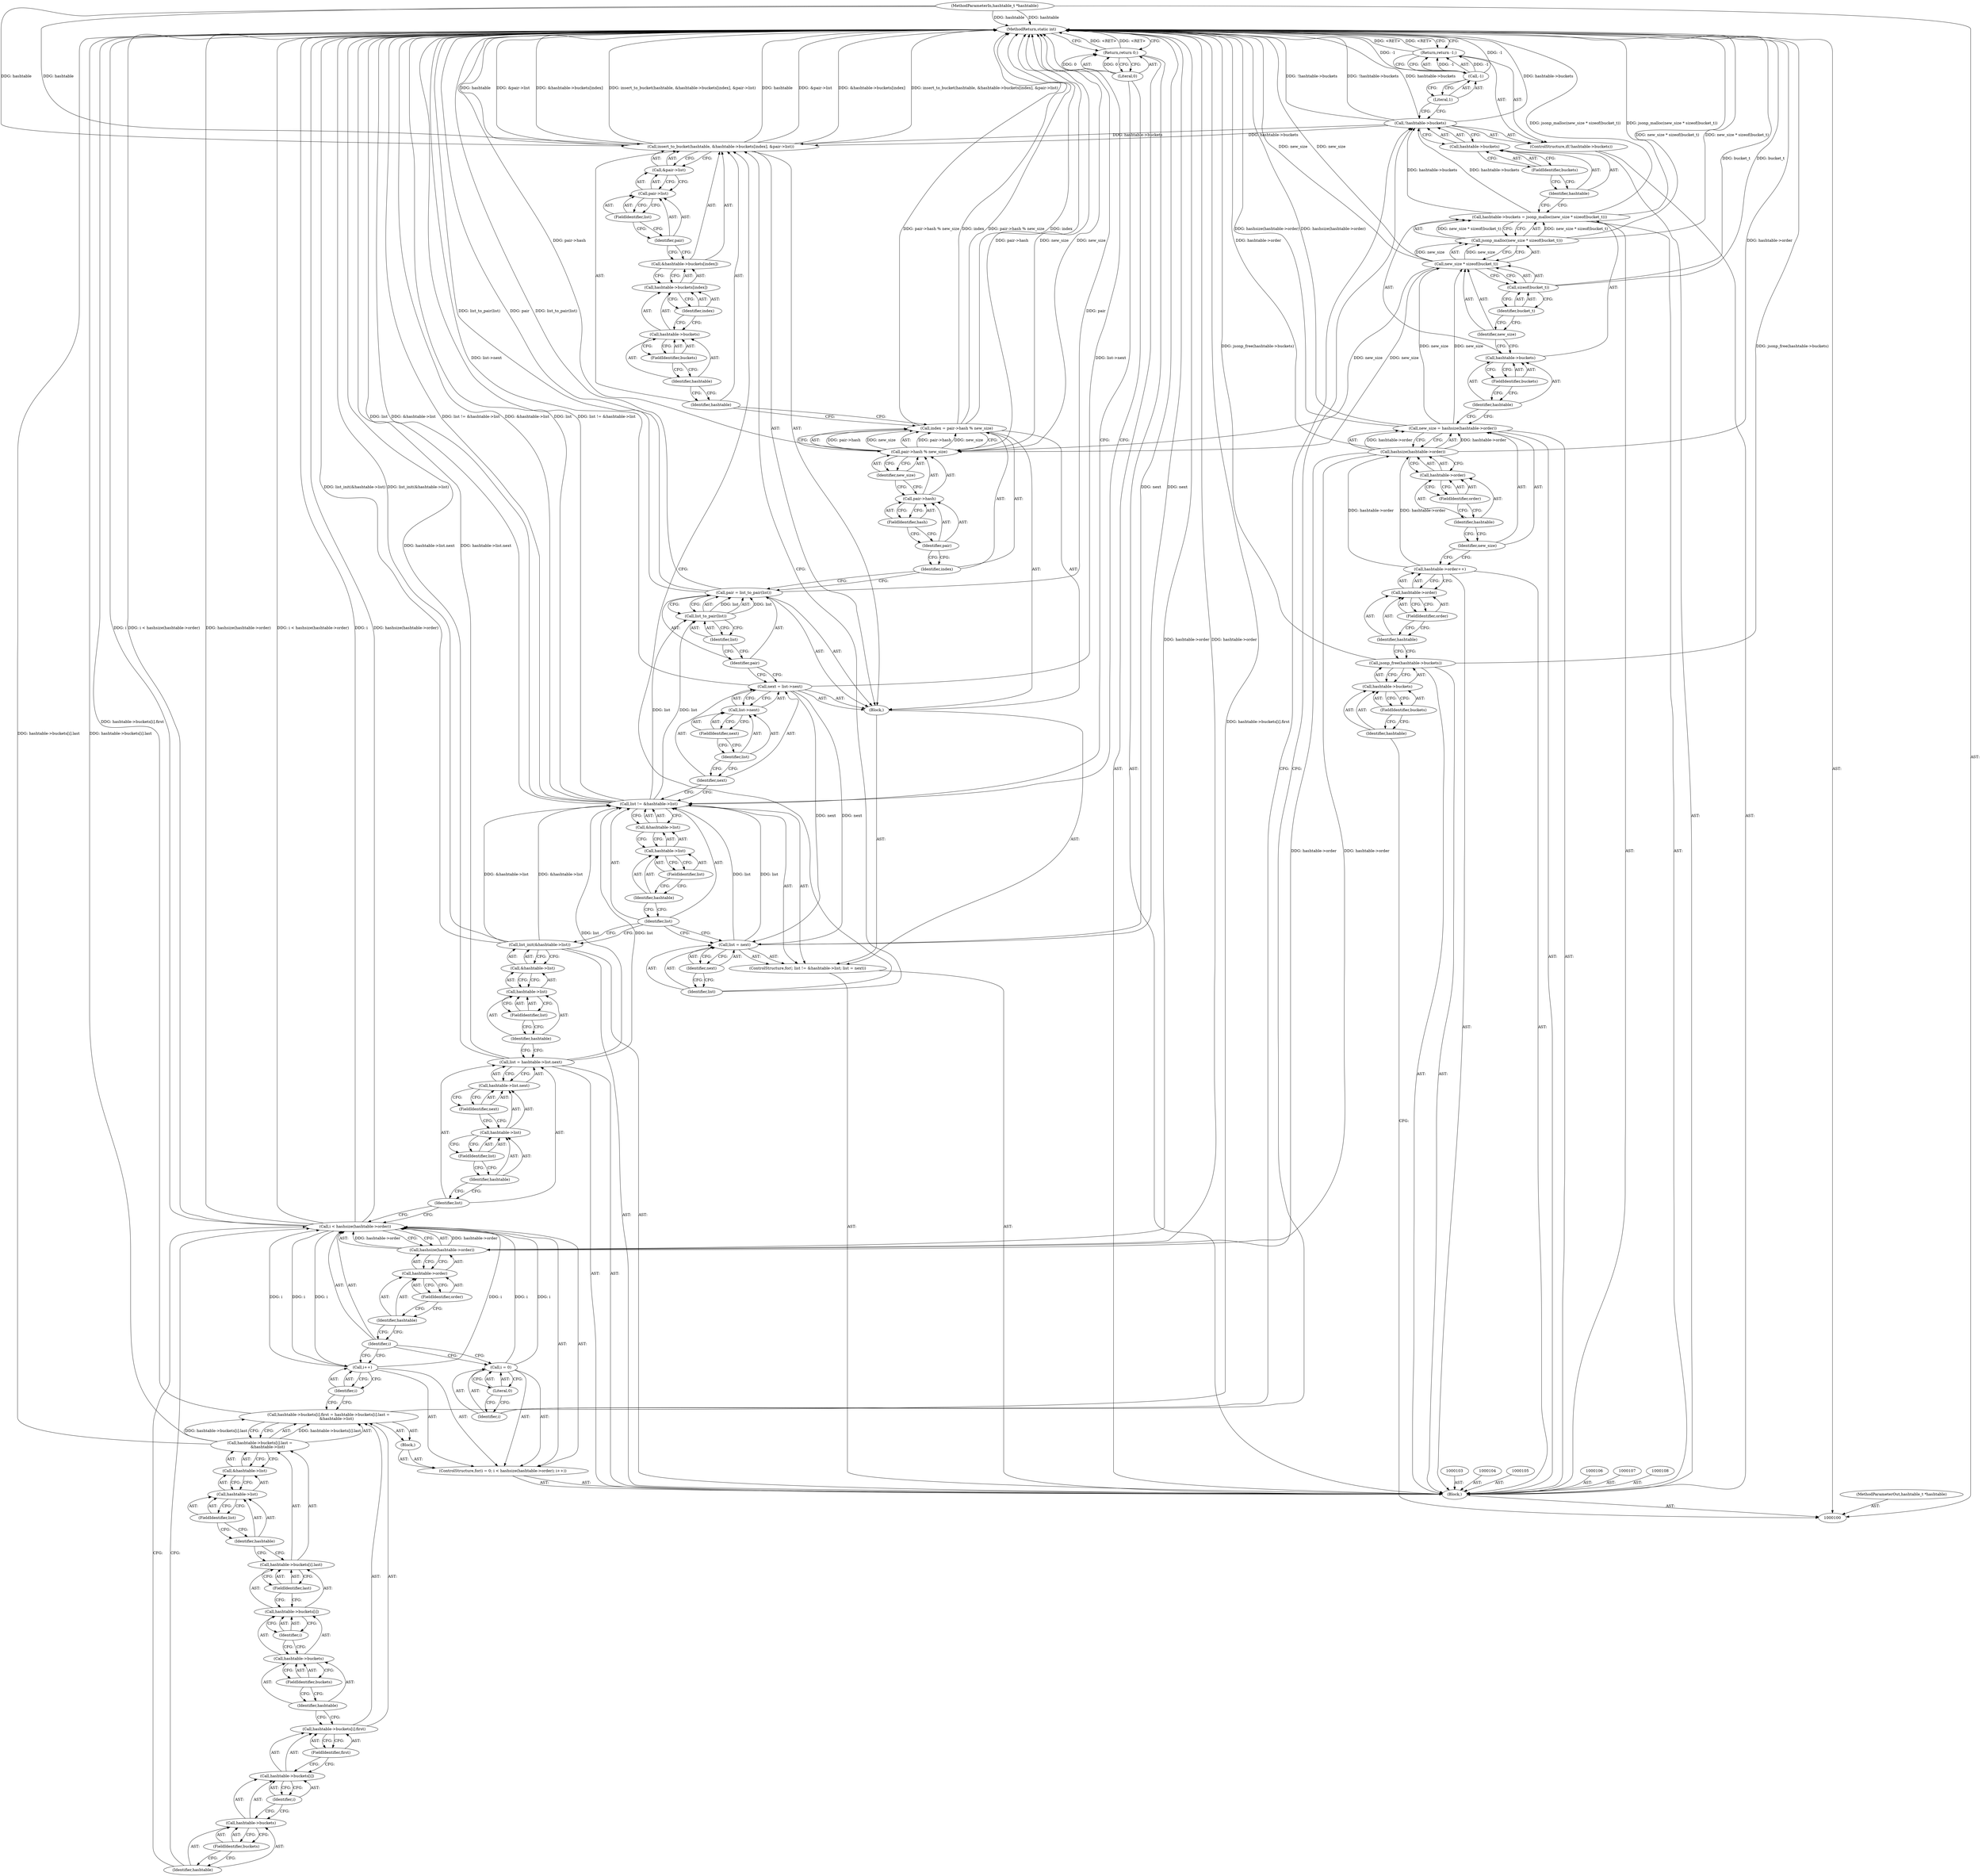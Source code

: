 digraph "0_jansson_8f80c2d83808150724d31793e6ade92749b1faa4_2" {
"1000226" [label="(MethodReturn,static int)"];
"1000101" [label="(MethodParameterIn,hashtable_t *hashtable)"];
"1000322" [label="(MethodParameterOut,hashtable_t *hashtable)"];
"1000119" [label="(Call,hashsize(hashtable->order))"];
"1000120" [label="(Call,hashtable->order)"];
"1000121" [label="(Identifier,hashtable)"];
"1000122" [label="(FieldIdentifier,order)"];
"1000117" [label="(Call,new_size = hashsize(hashtable->order))"];
"1000118" [label="(Identifier,new_size)"];
"1000126" [label="(FieldIdentifier,buckets)"];
"1000127" [label="(Call,jsonp_malloc(new_size * sizeof(bucket_t)))"];
"1000128" [label="(Call,new_size * sizeof(bucket_t))"];
"1000129" [label="(Identifier,new_size)"];
"1000123" [label="(Call,hashtable->buckets = jsonp_malloc(new_size * sizeof(bucket_t)))"];
"1000124" [label="(Call,hashtable->buckets)"];
"1000125" [label="(Identifier,hashtable)"];
"1000130" [label="(Call,sizeof(bucket_t))"];
"1000131" [label="(Identifier,bucket_t)"];
"1000136" [label="(FieldIdentifier,buckets)"];
"1000132" [label="(ControlStructure,if(!hashtable->buckets))"];
"1000133" [label="(Call,!hashtable->buckets)"];
"1000134" [label="(Call,hashtable->buckets)"];
"1000135" [label="(Identifier,hashtable)"];
"1000138" [label="(Call,-1)"];
"1000139" [label="(Literal,1)"];
"1000137" [label="(Return,return -1;)"];
"1000143" [label="(Literal,0)"];
"1000144" [label="(Call,i < hashsize(hashtable->order))"];
"1000145" [label="(Identifier,i)"];
"1000146" [label="(Call,hashsize(hashtable->order))"];
"1000147" [label="(Call,hashtable->order)"];
"1000148" [label="(Identifier,hashtable)"];
"1000149" [label="(FieldIdentifier,order)"];
"1000140" [label="(ControlStructure,for(i = 0; i < hashsize(hashtable->order); i++))"];
"1000150" [label="(Call,i++)"];
"1000151" [label="(Identifier,i)"];
"1000141" [label="(Call,i = 0)"];
"1000142" [label="(Identifier,i)"];
"1000152" [label="(Block,)"];
"1000158" [label="(FieldIdentifier,buckets)"];
"1000159" [label="(Identifier,i)"];
"1000160" [label="(FieldIdentifier,first)"];
"1000161" [label="(Call,hashtable->buckets[i].last =\n             &hashtable->list)"];
"1000162" [label="(Call,hashtable->buckets[i].last)"];
"1000163" [label="(Call,hashtable->buckets[i])"];
"1000164" [label="(Call,hashtable->buckets)"];
"1000165" [label="(Identifier,hashtable)"];
"1000166" [label="(FieldIdentifier,buckets)"];
"1000167" [label="(Identifier,i)"];
"1000168" [label="(FieldIdentifier,last)"];
"1000153" [label="(Call,hashtable->buckets[i].first = hashtable->buckets[i].last =\n             &hashtable->list)"];
"1000154" [label="(Call,hashtable->buckets[i].first)"];
"1000155" [label="(Call,hashtable->buckets[i])"];
"1000156" [label="(Call,hashtable->buckets)"];
"1000157" [label="(Identifier,hashtable)"];
"1000169" [label="(Call,&hashtable->list)"];
"1000170" [label="(Call,hashtable->list)"];
"1000171" [label="(Identifier,hashtable)"];
"1000172" [label="(FieldIdentifier,list)"];
"1000102" [label="(Block,)"];
"1000175" [label="(Call,hashtable->list.next)"];
"1000176" [label="(Call,hashtable->list)"];
"1000177" [label="(Identifier,hashtable)"];
"1000178" [label="(FieldIdentifier,list)"];
"1000179" [label="(FieldIdentifier,next)"];
"1000173" [label="(Call,list = hashtable->list.next)"];
"1000174" [label="(Identifier,list)"];
"1000181" [label="(Call,&hashtable->list)"];
"1000182" [label="(Call,hashtable->list)"];
"1000183" [label="(Identifier,hashtable)"];
"1000184" [label="(FieldIdentifier,list)"];
"1000180" [label="(Call,list_init(&hashtable->list))"];
"1000186" [label="(Call,list != &hashtable->list)"];
"1000187" [label="(Identifier,list)"];
"1000188" [label="(Call,&hashtable->list)"];
"1000189" [label="(Call,hashtable->list)"];
"1000190" [label="(Identifier,hashtable)"];
"1000191" [label="(FieldIdentifier,list)"];
"1000192" [label="(Call,list = next)"];
"1000193" [label="(Identifier,list)"];
"1000185" [label="(ControlStructure,for(; list != &hashtable->list; list = next))"];
"1000194" [label="(Identifier,next)"];
"1000195" [label="(Block,)"];
"1000198" [label="(Call,list->next)"];
"1000199" [label="(Identifier,list)"];
"1000200" [label="(FieldIdentifier,next)"];
"1000196" [label="(Call,next = list->next)"];
"1000197" [label="(Identifier,next)"];
"1000203" [label="(Call,list_to_pair(list))"];
"1000204" [label="(Identifier,list)"];
"1000201" [label="(Call,pair = list_to_pair(list))"];
"1000202" [label="(Identifier,pair)"];
"1000207" [label="(Call,pair->hash % new_size)"];
"1000208" [label="(Call,pair->hash)"];
"1000209" [label="(Identifier,pair)"];
"1000210" [label="(FieldIdentifier,hash)"];
"1000211" [label="(Identifier,new_size)"];
"1000205" [label="(Call,index = pair->hash % new_size)"];
"1000206" [label="(Identifier,index)"];
"1000213" [label="(Identifier,hashtable)"];
"1000214" [label="(Call,&hashtable->buckets[index])"];
"1000215" [label="(Call,hashtable->buckets[index])"];
"1000216" [label="(Call,hashtable->buckets)"];
"1000217" [label="(Identifier,hashtable)"];
"1000218" [label="(FieldIdentifier,buckets)"];
"1000219" [label="(Identifier,index)"];
"1000220" [label="(Call,&pair->list)"];
"1000221" [label="(Call,pair->list)"];
"1000222" [label="(Identifier,pair)"];
"1000223" [label="(FieldIdentifier,list)"];
"1000212" [label="(Call,insert_to_bucket(hashtable, &hashtable->buckets[index], &pair->list))"];
"1000225" [label="(Literal,0)"];
"1000224" [label="(Return,return 0;)"];
"1000110" [label="(Call,hashtable->buckets)"];
"1000111" [label="(Identifier,hashtable)"];
"1000112" [label="(FieldIdentifier,buckets)"];
"1000109" [label="(Call,jsonp_free(hashtable->buckets))"];
"1000116" [label="(FieldIdentifier,order)"];
"1000113" [label="(Call,hashtable->order++)"];
"1000114" [label="(Call,hashtable->order)"];
"1000115" [label="(Identifier,hashtable)"];
"1000226" -> "1000100"  [label="AST: "];
"1000226" -> "1000137"  [label="CFG: "];
"1000226" -> "1000224"  [label="CFG: "];
"1000137" -> "1000226"  [label="DDG: <RET>"];
"1000224" -> "1000226"  [label="DDG: <RET>"];
"1000186" -> "1000226"  [label="DDG: list"];
"1000186" -> "1000226"  [label="DDG: &hashtable->list"];
"1000186" -> "1000226"  [label="DDG: list != &hashtable->list"];
"1000212" -> "1000226"  [label="DDG: &hashtable->buckets[index]"];
"1000212" -> "1000226"  [label="DDG: insert_to_bucket(hashtable, &hashtable->buckets[index], &pair->list)"];
"1000212" -> "1000226"  [label="DDG: hashtable"];
"1000212" -> "1000226"  [label="DDG: &pair->list"];
"1000207" -> "1000226"  [label="DDG: pair->hash"];
"1000207" -> "1000226"  [label="DDG: new_size"];
"1000133" -> "1000226"  [label="DDG: !hashtable->buckets"];
"1000133" -> "1000226"  [label="DDG: hashtable->buckets"];
"1000192" -> "1000226"  [label="DDG: next"];
"1000205" -> "1000226"  [label="DDG: index"];
"1000205" -> "1000226"  [label="DDG: pair->hash % new_size"];
"1000128" -> "1000226"  [label="DDG: new_size"];
"1000144" -> "1000226"  [label="DDG: i < hashsize(hashtable->order)"];
"1000144" -> "1000226"  [label="DDG: i"];
"1000144" -> "1000226"  [label="DDG: hashsize(hashtable->order)"];
"1000201" -> "1000226"  [label="DDG: list_to_pair(list)"];
"1000201" -> "1000226"  [label="DDG: pair"];
"1000180" -> "1000226"  [label="DDG: list_init(&hashtable->list)"];
"1000123" -> "1000226"  [label="DDG: jsonp_malloc(new_size * sizeof(bucket_t))"];
"1000153" -> "1000226"  [label="DDG: hashtable->buckets[i].first"];
"1000101" -> "1000226"  [label="DDG: hashtable"];
"1000119" -> "1000226"  [label="DDG: hashtable->order"];
"1000127" -> "1000226"  [label="DDG: new_size * sizeof(bucket_t)"];
"1000138" -> "1000226"  [label="DDG: -1"];
"1000117" -> "1000226"  [label="DDG: hashsize(hashtable->order)"];
"1000161" -> "1000226"  [label="DDG: hashtable->buckets[i].last"];
"1000146" -> "1000226"  [label="DDG: hashtable->order"];
"1000173" -> "1000226"  [label="DDG: hashtable->list.next"];
"1000109" -> "1000226"  [label="DDG: jsonp_free(hashtable->buckets)"];
"1000196" -> "1000226"  [label="DDG: list->next"];
"1000130" -> "1000226"  [label="DDG: bucket_t"];
"1000101" -> "1000100"  [label="AST: "];
"1000101" -> "1000226"  [label="DDG: hashtable"];
"1000101" -> "1000212"  [label="DDG: hashtable"];
"1000322" -> "1000100"  [label="AST: "];
"1000119" -> "1000117"  [label="AST: "];
"1000119" -> "1000120"  [label="CFG: "];
"1000120" -> "1000119"  [label="AST: "];
"1000117" -> "1000119"  [label="CFG: "];
"1000119" -> "1000226"  [label="DDG: hashtable->order"];
"1000119" -> "1000117"  [label="DDG: hashtable->order"];
"1000113" -> "1000119"  [label="DDG: hashtable->order"];
"1000119" -> "1000146"  [label="DDG: hashtable->order"];
"1000120" -> "1000119"  [label="AST: "];
"1000120" -> "1000122"  [label="CFG: "];
"1000121" -> "1000120"  [label="AST: "];
"1000122" -> "1000120"  [label="AST: "];
"1000119" -> "1000120"  [label="CFG: "];
"1000121" -> "1000120"  [label="AST: "];
"1000121" -> "1000118"  [label="CFG: "];
"1000122" -> "1000121"  [label="CFG: "];
"1000122" -> "1000120"  [label="AST: "];
"1000122" -> "1000121"  [label="CFG: "];
"1000120" -> "1000122"  [label="CFG: "];
"1000117" -> "1000102"  [label="AST: "];
"1000117" -> "1000119"  [label="CFG: "];
"1000118" -> "1000117"  [label="AST: "];
"1000119" -> "1000117"  [label="AST: "];
"1000125" -> "1000117"  [label="CFG: "];
"1000117" -> "1000226"  [label="DDG: hashsize(hashtable->order)"];
"1000119" -> "1000117"  [label="DDG: hashtable->order"];
"1000117" -> "1000128"  [label="DDG: new_size"];
"1000118" -> "1000117"  [label="AST: "];
"1000118" -> "1000113"  [label="CFG: "];
"1000121" -> "1000118"  [label="CFG: "];
"1000126" -> "1000124"  [label="AST: "];
"1000126" -> "1000125"  [label="CFG: "];
"1000124" -> "1000126"  [label="CFG: "];
"1000127" -> "1000123"  [label="AST: "];
"1000127" -> "1000128"  [label="CFG: "];
"1000128" -> "1000127"  [label="AST: "];
"1000123" -> "1000127"  [label="CFG: "];
"1000127" -> "1000226"  [label="DDG: new_size * sizeof(bucket_t)"];
"1000127" -> "1000123"  [label="DDG: new_size * sizeof(bucket_t)"];
"1000128" -> "1000127"  [label="DDG: new_size"];
"1000128" -> "1000127"  [label="AST: "];
"1000128" -> "1000130"  [label="CFG: "];
"1000129" -> "1000128"  [label="AST: "];
"1000130" -> "1000128"  [label="AST: "];
"1000127" -> "1000128"  [label="CFG: "];
"1000128" -> "1000226"  [label="DDG: new_size"];
"1000128" -> "1000127"  [label="DDG: new_size"];
"1000117" -> "1000128"  [label="DDG: new_size"];
"1000128" -> "1000207"  [label="DDG: new_size"];
"1000129" -> "1000128"  [label="AST: "];
"1000129" -> "1000124"  [label="CFG: "];
"1000131" -> "1000129"  [label="CFG: "];
"1000123" -> "1000102"  [label="AST: "];
"1000123" -> "1000127"  [label="CFG: "];
"1000124" -> "1000123"  [label="AST: "];
"1000127" -> "1000123"  [label="AST: "];
"1000135" -> "1000123"  [label="CFG: "];
"1000123" -> "1000226"  [label="DDG: jsonp_malloc(new_size * sizeof(bucket_t))"];
"1000127" -> "1000123"  [label="DDG: new_size * sizeof(bucket_t)"];
"1000123" -> "1000133"  [label="DDG: hashtable->buckets"];
"1000124" -> "1000123"  [label="AST: "];
"1000124" -> "1000126"  [label="CFG: "];
"1000125" -> "1000124"  [label="AST: "];
"1000126" -> "1000124"  [label="AST: "];
"1000129" -> "1000124"  [label="CFG: "];
"1000125" -> "1000124"  [label="AST: "];
"1000125" -> "1000117"  [label="CFG: "];
"1000126" -> "1000125"  [label="CFG: "];
"1000130" -> "1000128"  [label="AST: "];
"1000130" -> "1000131"  [label="CFG: "];
"1000131" -> "1000130"  [label="AST: "];
"1000128" -> "1000130"  [label="CFG: "];
"1000130" -> "1000226"  [label="DDG: bucket_t"];
"1000131" -> "1000130"  [label="AST: "];
"1000131" -> "1000129"  [label="CFG: "];
"1000130" -> "1000131"  [label="CFG: "];
"1000136" -> "1000134"  [label="AST: "];
"1000136" -> "1000135"  [label="CFG: "];
"1000134" -> "1000136"  [label="CFG: "];
"1000132" -> "1000102"  [label="AST: "];
"1000133" -> "1000132"  [label="AST: "];
"1000137" -> "1000132"  [label="AST: "];
"1000133" -> "1000132"  [label="AST: "];
"1000133" -> "1000134"  [label="CFG: "];
"1000134" -> "1000133"  [label="AST: "];
"1000139" -> "1000133"  [label="CFG: "];
"1000142" -> "1000133"  [label="CFG: "];
"1000133" -> "1000226"  [label="DDG: !hashtable->buckets"];
"1000133" -> "1000226"  [label="DDG: hashtable->buckets"];
"1000123" -> "1000133"  [label="DDG: hashtable->buckets"];
"1000133" -> "1000212"  [label="DDG: hashtable->buckets"];
"1000134" -> "1000133"  [label="AST: "];
"1000134" -> "1000136"  [label="CFG: "];
"1000135" -> "1000134"  [label="AST: "];
"1000136" -> "1000134"  [label="AST: "];
"1000133" -> "1000134"  [label="CFG: "];
"1000135" -> "1000134"  [label="AST: "];
"1000135" -> "1000123"  [label="CFG: "];
"1000136" -> "1000135"  [label="CFG: "];
"1000138" -> "1000137"  [label="AST: "];
"1000138" -> "1000139"  [label="CFG: "];
"1000139" -> "1000138"  [label="AST: "];
"1000137" -> "1000138"  [label="CFG: "];
"1000138" -> "1000226"  [label="DDG: -1"];
"1000138" -> "1000137"  [label="DDG: -1"];
"1000139" -> "1000138"  [label="AST: "];
"1000139" -> "1000133"  [label="CFG: "];
"1000138" -> "1000139"  [label="CFG: "];
"1000137" -> "1000132"  [label="AST: "];
"1000137" -> "1000138"  [label="CFG: "];
"1000138" -> "1000137"  [label="AST: "];
"1000226" -> "1000137"  [label="CFG: "];
"1000137" -> "1000226"  [label="DDG: <RET>"];
"1000138" -> "1000137"  [label="DDG: -1"];
"1000143" -> "1000141"  [label="AST: "];
"1000143" -> "1000142"  [label="CFG: "];
"1000141" -> "1000143"  [label="CFG: "];
"1000144" -> "1000140"  [label="AST: "];
"1000144" -> "1000146"  [label="CFG: "];
"1000145" -> "1000144"  [label="AST: "];
"1000146" -> "1000144"  [label="AST: "];
"1000157" -> "1000144"  [label="CFG: "];
"1000174" -> "1000144"  [label="CFG: "];
"1000144" -> "1000226"  [label="DDG: i < hashsize(hashtable->order)"];
"1000144" -> "1000226"  [label="DDG: i"];
"1000144" -> "1000226"  [label="DDG: hashsize(hashtable->order)"];
"1000141" -> "1000144"  [label="DDG: i"];
"1000150" -> "1000144"  [label="DDG: i"];
"1000146" -> "1000144"  [label="DDG: hashtable->order"];
"1000144" -> "1000150"  [label="DDG: i"];
"1000145" -> "1000144"  [label="AST: "];
"1000145" -> "1000141"  [label="CFG: "];
"1000145" -> "1000150"  [label="CFG: "];
"1000148" -> "1000145"  [label="CFG: "];
"1000146" -> "1000144"  [label="AST: "];
"1000146" -> "1000147"  [label="CFG: "];
"1000147" -> "1000146"  [label="AST: "];
"1000144" -> "1000146"  [label="CFG: "];
"1000146" -> "1000226"  [label="DDG: hashtable->order"];
"1000146" -> "1000144"  [label="DDG: hashtable->order"];
"1000119" -> "1000146"  [label="DDG: hashtable->order"];
"1000147" -> "1000146"  [label="AST: "];
"1000147" -> "1000149"  [label="CFG: "];
"1000148" -> "1000147"  [label="AST: "];
"1000149" -> "1000147"  [label="AST: "];
"1000146" -> "1000147"  [label="CFG: "];
"1000148" -> "1000147"  [label="AST: "];
"1000148" -> "1000145"  [label="CFG: "];
"1000149" -> "1000148"  [label="CFG: "];
"1000149" -> "1000147"  [label="AST: "];
"1000149" -> "1000148"  [label="CFG: "];
"1000147" -> "1000149"  [label="CFG: "];
"1000140" -> "1000102"  [label="AST: "];
"1000141" -> "1000140"  [label="AST: "];
"1000144" -> "1000140"  [label="AST: "];
"1000150" -> "1000140"  [label="AST: "];
"1000152" -> "1000140"  [label="AST: "];
"1000150" -> "1000140"  [label="AST: "];
"1000150" -> "1000151"  [label="CFG: "];
"1000151" -> "1000150"  [label="AST: "];
"1000145" -> "1000150"  [label="CFG: "];
"1000150" -> "1000144"  [label="DDG: i"];
"1000144" -> "1000150"  [label="DDG: i"];
"1000151" -> "1000150"  [label="AST: "];
"1000151" -> "1000153"  [label="CFG: "];
"1000150" -> "1000151"  [label="CFG: "];
"1000141" -> "1000140"  [label="AST: "];
"1000141" -> "1000143"  [label="CFG: "];
"1000142" -> "1000141"  [label="AST: "];
"1000143" -> "1000141"  [label="AST: "];
"1000145" -> "1000141"  [label="CFG: "];
"1000141" -> "1000144"  [label="DDG: i"];
"1000142" -> "1000141"  [label="AST: "];
"1000142" -> "1000133"  [label="CFG: "];
"1000143" -> "1000142"  [label="CFG: "];
"1000152" -> "1000140"  [label="AST: "];
"1000153" -> "1000152"  [label="AST: "];
"1000158" -> "1000156"  [label="AST: "];
"1000158" -> "1000157"  [label="CFG: "];
"1000156" -> "1000158"  [label="CFG: "];
"1000159" -> "1000155"  [label="AST: "];
"1000159" -> "1000156"  [label="CFG: "];
"1000155" -> "1000159"  [label="CFG: "];
"1000160" -> "1000154"  [label="AST: "];
"1000160" -> "1000155"  [label="CFG: "];
"1000154" -> "1000160"  [label="CFG: "];
"1000161" -> "1000153"  [label="AST: "];
"1000161" -> "1000169"  [label="CFG: "];
"1000162" -> "1000161"  [label="AST: "];
"1000169" -> "1000161"  [label="AST: "];
"1000153" -> "1000161"  [label="CFG: "];
"1000161" -> "1000226"  [label="DDG: hashtable->buckets[i].last"];
"1000161" -> "1000153"  [label="DDG: hashtable->buckets[i].last"];
"1000162" -> "1000161"  [label="AST: "];
"1000162" -> "1000168"  [label="CFG: "];
"1000163" -> "1000162"  [label="AST: "];
"1000168" -> "1000162"  [label="AST: "];
"1000171" -> "1000162"  [label="CFG: "];
"1000163" -> "1000162"  [label="AST: "];
"1000163" -> "1000167"  [label="CFG: "];
"1000164" -> "1000163"  [label="AST: "];
"1000167" -> "1000163"  [label="AST: "];
"1000168" -> "1000163"  [label="CFG: "];
"1000164" -> "1000163"  [label="AST: "];
"1000164" -> "1000166"  [label="CFG: "];
"1000165" -> "1000164"  [label="AST: "];
"1000166" -> "1000164"  [label="AST: "];
"1000167" -> "1000164"  [label="CFG: "];
"1000165" -> "1000164"  [label="AST: "];
"1000165" -> "1000154"  [label="CFG: "];
"1000166" -> "1000165"  [label="CFG: "];
"1000166" -> "1000164"  [label="AST: "];
"1000166" -> "1000165"  [label="CFG: "];
"1000164" -> "1000166"  [label="CFG: "];
"1000167" -> "1000163"  [label="AST: "];
"1000167" -> "1000164"  [label="CFG: "];
"1000163" -> "1000167"  [label="CFG: "];
"1000168" -> "1000162"  [label="AST: "];
"1000168" -> "1000163"  [label="CFG: "];
"1000162" -> "1000168"  [label="CFG: "];
"1000153" -> "1000152"  [label="AST: "];
"1000153" -> "1000161"  [label="CFG: "];
"1000154" -> "1000153"  [label="AST: "];
"1000161" -> "1000153"  [label="AST: "];
"1000151" -> "1000153"  [label="CFG: "];
"1000153" -> "1000226"  [label="DDG: hashtable->buckets[i].first"];
"1000161" -> "1000153"  [label="DDG: hashtable->buckets[i].last"];
"1000154" -> "1000153"  [label="AST: "];
"1000154" -> "1000160"  [label="CFG: "];
"1000155" -> "1000154"  [label="AST: "];
"1000160" -> "1000154"  [label="AST: "];
"1000165" -> "1000154"  [label="CFG: "];
"1000155" -> "1000154"  [label="AST: "];
"1000155" -> "1000159"  [label="CFG: "];
"1000156" -> "1000155"  [label="AST: "];
"1000159" -> "1000155"  [label="AST: "];
"1000160" -> "1000155"  [label="CFG: "];
"1000156" -> "1000155"  [label="AST: "];
"1000156" -> "1000158"  [label="CFG: "];
"1000157" -> "1000156"  [label="AST: "];
"1000158" -> "1000156"  [label="AST: "];
"1000159" -> "1000156"  [label="CFG: "];
"1000157" -> "1000156"  [label="AST: "];
"1000157" -> "1000144"  [label="CFG: "];
"1000158" -> "1000157"  [label="CFG: "];
"1000169" -> "1000161"  [label="AST: "];
"1000169" -> "1000170"  [label="CFG: "];
"1000170" -> "1000169"  [label="AST: "];
"1000161" -> "1000169"  [label="CFG: "];
"1000170" -> "1000169"  [label="AST: "];
"1000170" -> "1000172"  [label="CFG: "];
"1000171" -> "1000170"  [label="AST: "];
"1000172" -> "1000170"  [label="AST: "];
"1000169" -> "1000170"  [label="CFG: "];
"1000171" -> "1000170"  [label="AST: "];
"1000171" -> "1000162"  [label="CFG: "];
"1000172" -> "1000171"  [label="CFG: "];
"1000172" -> "1000170"  [label="AST: "];
"1000172" -> "1000171"  [label="CFG: "];
"1000170" -> "1000172"  [label="CFG: "];
"1000102" -> "1000100"  [label="AST: "];
"1000103" -> "1000102"  [label="AST: "];
"1000104" -> "1000102"  [label="AST: "];
"1000105" -> "1000102"  [label="AST: "];
"1000106" -> "1000102"  [label="AST: "];
"1000107" -> "1000102"  [label="AST: "];
"1000108" -> "1000102"  [label="AST: "];
"1000109" -> "1000102"  [label="AST: "];
"1000113" -> "1000102"  [label="AST: "];
"1000117" -> "1000102"  [label="AST: "];
"1000123" -> "1000102"  [label="AST: "];
"1000132" -> "1000102"  [label="AST: "];
"1000140" -> "1000102"  [label="AST: "];
"1000173" -> "1000102"  [label="AST: "];
"1000180" -> "1000102"  [label="AST: "];
"1000185" -> "1000102"  [label="AST: "];
"1000224" -> "1000102"  [label="AST: "];
"1000175" -> "1000173"  [label="AST: "];
"1000175" -> "1000179"  [label="CFG: "];
"1000176" -> "1000175"  [label="AST: "];
"1000179" -> "1000175"  [label="AST: "];
"1000173" -> "1000175"  [label="CFG: "];
"1000176" -> "1000175"  [label="AST: "];
"1000176" -> "1000178"  [label="CFG: "];
"1000177" -> "1000176"  [label="AST: "];
"1000178" -> "1000176"  [label="AST: "];
"1000179" -> "1000176"  [label="CFG: "];
"1000177" -> "1000176"  [label="AST: "];
"1000177" -> "1000174"  [label="CFG: "];
"1000178" -> "1000177"  [label="CFG: "];
"1000178" -> "1000176"  [label="AST: "];
"1000178" -> "1000177"  [label="CFG: "];
"1000176" -> "1000178"  [label="CFG: "];
"1000179" -> "1000175"  [label="AST: "];
"1000179" -> "1000176"  [label="CFG: "];
"1000175" -> "1000179"  [label="CFG: "];
"1000173" -> "1000102"  [label="AST: "];
"1000173" -> "1000175"  [label="CFG: "];
"1000174" -> "1000173"  [label="AST: "];
"1000175" -> "1000173"  [label="AST: "];
"1000183" -> "1000173"  [label="CFG: "];
"1000173" -> "1000226"  [label="DDG: hashtable->list.next"];
"1000173" -> "1000186"  [label="DDG: list"];
"1000174" -> "1000173"  [label="AST: "];
"1000174" -> "1000144"  [label="CFG: "];
"1000177" -> "1000174"  [label="CFG: "];
"1000181" -> "1000180"  [label="AST: "];
"1000181" -> "1000182"  [label="CFG: "];
"1000182" -> "1000181"  [label="AST: "];
"1000180" -> "1000181"  [label="CFG: "];
"1000182" -> "1000181"  [label="AST: "];
"1000182" -> "1000184"  [label="CFG: "];
"1000183" -> "1000182"  [label="AST: "];
"1000184" -> "1000182"  [label="AST: "];
"1000181" -> "1000182"  [label="CFG: "];
"1000183" -> "1000182"  [label="AST: "];
"1000183" -> "1000173"  [label="CFG: "];
"1000184" -> "1000183"  [label="CFG: "];
"1000184" -> "1000182"  [label="AST: "];
"1000184" -> "1000183"  [label="CFG: "];
"1000182" -> "1000184"  [label="CFG: "];
"1000180" -> "1000102"  [label="AST: "];
"1000180" -> "1000181"  [label="CFG: "];
"1000181" -> "1000180"  [label="AST: "];
"1000187" -> "1000180"  [label="CFG: "];
"1000180" -> "1000226"  [label="DDG: list_init(&hashtable->list)"];
"1000180" -> "1000186"  [label="DDG: &hashtable->list"];
"1000186" -> "1000185"  [label="AST: "];
"1000186" -> "1000188"  [label="CFG: "];
"1000187" -> "1000186"  [label="AST: "];
"1000188" -> "1000186"  [label="AST: "];
"1000197" -> "1000186"  [label="CFG: "];
"1000225" -> "1000186"  [label="CFG: "];
"1000186" -> "1000226"  [label="DDG: list"];
"1000186" -> "1000226"  [label="DDG: &hashtable->list"];
"1000186" -> "1000226"  [label="DDG: list != &hashtable->list"];
"1000192" -> "1000186"  [label="DDG: list"];
"1000173" -> "1000186"  [label="DDG: list"];
"1000180" -> "1000186"  [label="DDG: &hashtable->list"];
"1000186" -> "1000203"  [label="DDG: list"];
"1000187" -> "1000186"  [label="AST: "];
"1000187" -> "1000192"  [label="CFG: "];
"1000187" -> "1000180"  [label="CFG: "];
"1000190" -> "1000187"  [label="CFG: "];
"1000188" -> "1000186"  [label="AST: "];
"1000188" -> "1000189"  [label="CFG: "];
"1000189" -> "1000188"  [label="AST: "];
"1000186" -> "1000188"  [label="CFG: "];
"1000189" -> "1000188"  [label="AST: "];
"1000189" -> "1000191"  [label="CFG: "];
"1000190" -> "1000189"  [label="AST: "];
"1000191" -> "1000189"  [label="AST: "];
"1000188" -> "1000189"  [label="CFG: "];
"1000190" -> "1000189"  [label="AST: "];
"1000190" -> "1000187"  [label="CFG: "];
"1000191" -> "1000190"  [label="CFG: "];
"1000191" -> "1000189"  [label="AST: "];
"1000191" -> "1000190"  [label="CFG: "];
"1000189" -> "1000191"  [label="CFG: "];
"1000192" -> "1000185"  [label="AST: "];
"1000192" -> "1000194"  [label="CFG: "];
"1000193" -> "1000192"  [label="AST: "];
"1000194" -> "1000192"  [label="AST: "];
"1000187" -> "1000192"  [label="CFG: "];
"1000192" -> "1000226"  [label="DDG: next"];
"1000192" -> "1000186"  [label="DDG: list"];
"1000196" -> "1000192"  [label="DDG: next"];
"1000193" -> "1000192"  [label="AST: "];
"1000193" -> "1000212"  [label="CFG: "];
"1000194" -> "1000193"  [label="CFG: "];
"1000185" -> "1000102"  [label="AST: "];
"1000186" -> "1000185"  [label="AST: "];
"1000192" -> "1000185"  [label="AST: "];
"1000195" -> "1000185"  [label="AST: "];
"1000194" -> "1000192"  [label="AST: "];
"1000194" -> "1000193"  [label="CFG: "];
"1000192" -> "1000194"  [label="CFG: "];
"1000195" -> "1000185"  [label="AST: "];
"1000196" -> "1000195"  [label="AST: "];
"1000201" -> "1000195"  [label="AST: "];
"1000205" -> "1000195"  [label="AST: "];
"1000212" -> "1000195"  [label="AST: "];
"1000198" -> "1000196"  [label="AST: "];
"1000198" -> "1000200"  [label="CFG: "];
"1000199" -> "1000198"  [label="AST: "];
"1000200" -> "1000198"  [label="AST: "];
"1000196" -> "1000198"  [label="CFG: "];
"1000199" -> "1000198"  [label="AST: "];
"1000199" -> "1000197"  [label="CFG: "];
"1000200" -> "1000199"  [label="CFG: "];
"1000200" -> "1000198"  [label="AST: "];
"1000200" -> "1000199"  [label="CFG: "];
"1000198" -> "1000200"  [label="CFG: "];
"1000196" -> "1000195"  [label="AST: "];
"1000196" -> "1000198"  [label="CFG: "];
"1000197" -> "1000196"  [label="AST: "];
"1000198" -> "1000196"  [label="AST: "];
"1000202" -> "1000196"  [label="CFG: "];
"1000196" -> "1000226"  [label="DDG: list->next"];
"1000196" -> "1000192"  [label="DDG: next"];
"1000197" -> "1000196"  [label="AST: "];
"1000197" -> "1000186"  [label="CFG: "];
"1000199" -> "1000197"  [label="CFG: "];
"1000203" -> "1000201"  [label="AST: "];
"1000203" -> "1000204"  [label="CFG: "];
"1000204" -> "1000203"  [label="AST: "];
"1000201" -> "1000203"  [label="CFG: "];
"1000203" -> "1000201"  [label="DDG: list"];
"1000186" -> "1000203"  [label="DDG: list"];
"1000204" -> "1000203"  [label="AST: "];
"1000204" -> "1000202"  [label="CFG: "];
"1000203" -> "1000204"  [label="CFG: "];
"1000201" -> "1000195"  [label="AST: "];
"1000201" -> "1000203"  [label="CFG: "];
"1000202" -> "1000201"  [label="AST: "];
"1000203" -> "1000201"  [label="AST: "];
"1000206" -> "1000201"  [label="CFG: "];
"1000201" -> "1000226"  [label="DDG: list_to_pair(list)"];
"1000201" -> "1000226"  [label="DDG: pair"];
"1000203" -> "1000201"  [label="DDG: list"];
"1000202" -> "1000201"  [label="AST: "];
"1000202" -> "1000196"  [label="CFG: "];
"1000204" -> "1000202"  [label="CFG: "];
"1000207" -> "1000205"  [label="AST: "];
"1000207" -> "1000211"  [label="CFG: "];
"1000208" -> "1000207"  [label="AST: "];
"1000211" -> "1000207"  [label="AST: "];
"1000205" -> "1000207"  [label="CFG: "];
"1000207" -> "1000226"  [label="DDG: pair->hash"];
"1000207" -> "1000226"  [label="DDG: new_size"];
"1000207" -> "1000205"  [label="DDG: pair->hash"];
"1000207" -> "1000205"  [label="DDG: new_size"];
"1000128" -> "1000207"  [label="DDG: new_size"];
"1000208" -> "1000207"  [label="AST: "];
"1000208" -> "1000210"  [label="CFG: "];
"1000209" -> "1000208"  [label="AST: "];
"1000210" -> "1000208"  [label="AST: "];
"1000211" -> "1000208"  [label="CFG: "];
"1000209" -> "1000208"  [label="AST: "];
"1000209" -> "1000206"  [label="CFG: "];
"1000210" -> "1000209"  [label="CFG: "];
"1000210" -> "1000208"  [label="AST: "];
"1000210" -> "1000209"  [label="CFG: "];
"1000208" -> "1000210"  [label="CFG: "];
"1000211" -> "1000207"  [label="AST: "];
"1000211" -> "1000208"  [label="CFG: "];
"1000207" -> "1000211"  [label="CFG: "];
"1000205" -> "1000195"  [label="AST: "];
"1000205" -> "1000207"  [label="CFG: "];
"1000206" -> "1000205"  [label="AST: "];
"1000207" -> "1000205"  [label="AST: "];
"1000213" -> "1000205"  [label="CFG: "];
"1000205" -> "1000226"  [label="DDG: index"];
"1000205" -> "1000226"  [label="DDG: pair->hash % new_size"];
"1000207" -> "1000205"  [label="DDG: pair->hash"];
"1000207" -> "1000205"  [label="DDG: new_size"];
"1000206" -> "1000205"  [label="AST: "];
"1000206" -> "1000201"  [label="CFG: "];
"1000209" -> "1000206"  [label="CFG: "];
"1000213" -> "1000212"  [label="AST: "];
"1000213" -> "1000205"  [label="CFG: "];
"1000217" -> "1000213"  [label="CFG: "];
"1000214" -> "1000212"  [label="AST: "];
"1000214" -> "1000215"  [label="CFG: "];
"1000215" -> "1000214"  [label="AST: "];
"1000222" -> "1000214"  [label="CFG: "];
"1000215" -> "1000214"  [label="AST: "];
"1000215" -> "1000219"  [label="CFG: "];
"1000216" -> "1000215"  [label="AST: "];
"1000219" -> "1000215"  [label="AST: "];
"1000214" -> "1000215"  [label="CFG: "];
"1000216" -> "1000215"  [label="AST: "];
"1000216" -> "1000218"  [label="CFG: "];
"1000217" -> "1000216"  [label="AST: "];
"1000218" -> "1000216"  [label="AST: "];
"1000219" -> "1000216"  [label="CFG: "];
"1000217" -> "1000216"  [label="AST: "];
"1000217" -> "1000213"  [label="CFG: "];
"1000218" -> "1000217"  [label="CFG: "];
"1000218" -> "1000216"  [label="AST: "];
"1000218" -> "1000217"  [label="CFG: "];
"1000216" -> "1000218"  [label="CFG: "];
"1000219" -> "1000215"  [label="AST: "];
"1000219" -> "1000216"  [label="CFG: "];
"1000215" -> "1000219"  [label="CFG: "];
"1000220" -> "1000212"  [label="AST: "];
"1000220" -> "1000221"  [label="CFG: "];
"1000221" -> "1000220"  [label="AST: "];
"1000212" -> "1000220"  [label="CFG: "];
"1000221" -> "1000220"  [label="AST: "];
"1000221" -> "1000223"  [label="CFG: "];
"1000222" -> "1000221"  [label="AST: "];
"1000223" -> "1000221"  [label="AST: "];
"1000220" -> "1000221"  [label="CFG: "];
"1000222" -> "1000221"  [label="AST: "];
"1000222" -> "1000214"  [label="CFG: "];
"1000223" -> "1000222"  [label="CFG: "];
"1000223" -> "1000221"  [label="AST: "];
"1000223" -> "1000222"  [label="CFG: "];
"1000221" -> "1000223"  [label="CFG: "];
"1000212" -> "1000195"  [label="AST: "];
"1000212" -> "1000220"  [label="CFG: "];
"1000213" -> "1000212"  [label="AST: "];
"1000214" -> "1000212"  [label="AST: "];
"1000220" -> "1000212"  [label="AST: "];
"1000193" -> "1000212"  [label="CFG: "];
"1000212" -> "1000226"  [label="DDG: &hashtable->buckets[index]"];
"1000212" -> "1000226"  [label="DDG: insert_to_bucket(hashtable, &hashtable->buckets[index], &pair->list)"];
"1000212" -> "1000226"  [label="DDG: hashtable"];
"1000212" -> "1000226"  [label="DDG: &pair->list"];
"1000101" -> "1000212"  [label="DDG: hashtable"];
"1000133" -> "1000212"  [label="DDG: hashtable->buckets"];
"1000225" -> "1000224"  [label="AST: "];
"1000225" -> "1000186"  [label="CFG: "];
"1000224" -> "1000225"  [label="CFG: "];
"1000225" -> "1000224"  [label="DDG: 0"];
"1000224" -> "1000102"  [label="AST: "];
"1000224" -> "1000225"  [label="CFG: "];
"1000225" -> "1000224"  [label="AST: "];
"1000226" -> "1000224"  [label="CFG: "];
"1000224" -> "1000226"  [label="DDG: <RET>"];
"1000225" -> "1000224"  [label="DDG: 0"];
"1000110" -> "1000109"  [label="AST: "];
"1000110" -> "1000112"  [label="CFG: "];
"1000111" -> "1000110"  [label="AST: "];
"1000112" -> "1000110"  [label="AST: "];
"1000109" -> "1000110"  [label="CFG: "];
"1000111" -> "1000110"  [label="AST: "];
"1000111" -> "1000100"  [label="CFG: "];
"1000112" -> "1000111"  [label="CFG: "];
"1000112" -> "1000110"  [label="AST: "];
"1000112" -> "1000111"  [label="CFG: "];
"1000110" -> "1000112"  [label="CFG: "];
"1000109" -> "1000102"  [label="AST: "];
"1000109" -> "1000110"  [label="CFG: "];
"1000110" -> "1000109"  [label="AST: "];
"1000115" -> "1000109"  [label="CFG: "];
"1000109" -> "1000226"  [label="DDG: jsonp_free(hashtable->buckets)"];
"1000116" -> "1000114"  [label="AST: "];
"1000116" -> "1000115"  [label="CFG: "];
"1000114" -> "1000116"  [label="CFG: "];
"1000113" -> "1000102"  [label="AST: "];
"1000113" -> "1000114"  [label="CFG: "];
"1000114" -> "1000113"  [label="AST: "];
"1000118" -> "1000113"  [label="CFG: "];
"1000113" -> "1000119"  [label="DDG: hashtable->order"];
"1000114" -> "1000113"  [label="AST: "];
"1000114" -> "1000116"  [label="CFG: "];
"1000115" -> "1000114"  [label="AST: "];
"1000116" -> "1000114"  [label="AST: "];
"1000113" -> "1000114"  [label="CFG: "];
"1000115" -> "1000114"  [label="AST: "];
"1000115" -> "1000109"  [label="CFG: "];
"1000116" -> "1000115"  [label="CFG: "];
}
